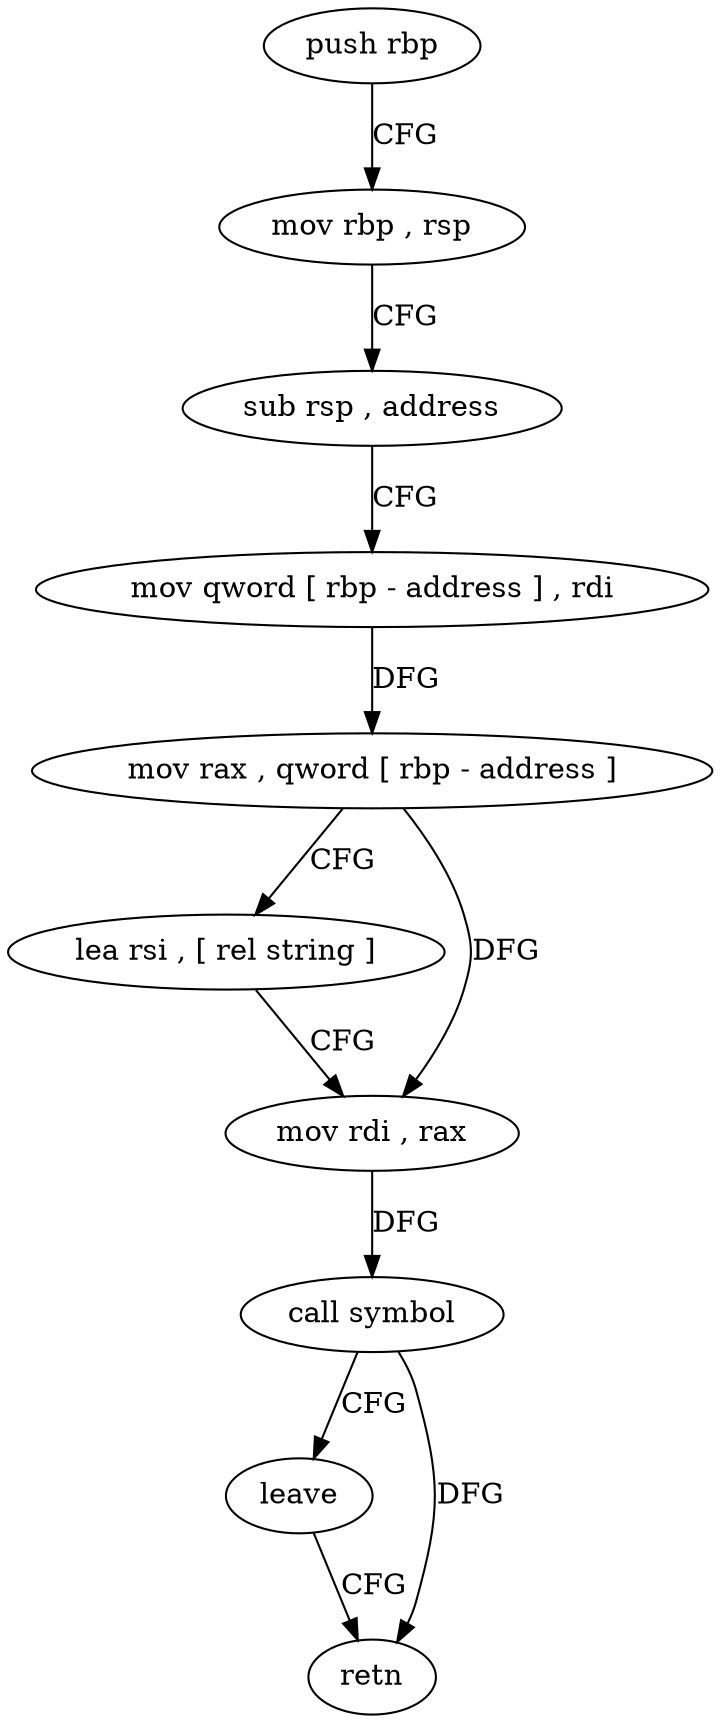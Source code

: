 digraph "func" {
"87610" [label = "push rbp" ]
"87611" [label = "mov rbp , rsp" ]
"87614" [label = "sub rsp , address" ]
"87618" [label = "mov qword [ rbp - address ] , rdi" ]
"87622" [label = "mov rax , qword [ rbp - address ]" ]
"87626" [label = "lea rsi , [ rel string ]" ]
"87633" [label = "mov rdi , rax" ]
"87636" [label = "call symbol" ]
"87641" [label = "leave" ]
"87642" [label = "retn" ]
"87610" -> "87611" [ label = "CFG" ]
"87611" -> "87614" [ label = "CFG" ]
"87614" -> "87618" [ label = "CFG" ]
"87618" -> "87622" [ label = "DFG" ]
"87622" -> "87626" [ label = "CFG" ]
"87622" -> "87633" [ label = "DFG" ]
"87626" -> "87633" [ label = "CFG" ]
"87633" -> "87636" [ label = "DFG" ]
"87636" -> "87641" [ label = "CFG" ]
"87636" -> "87642" [ label = "DFG" ]
"87641" -> "87642" [ label = "CFG" ]
}
